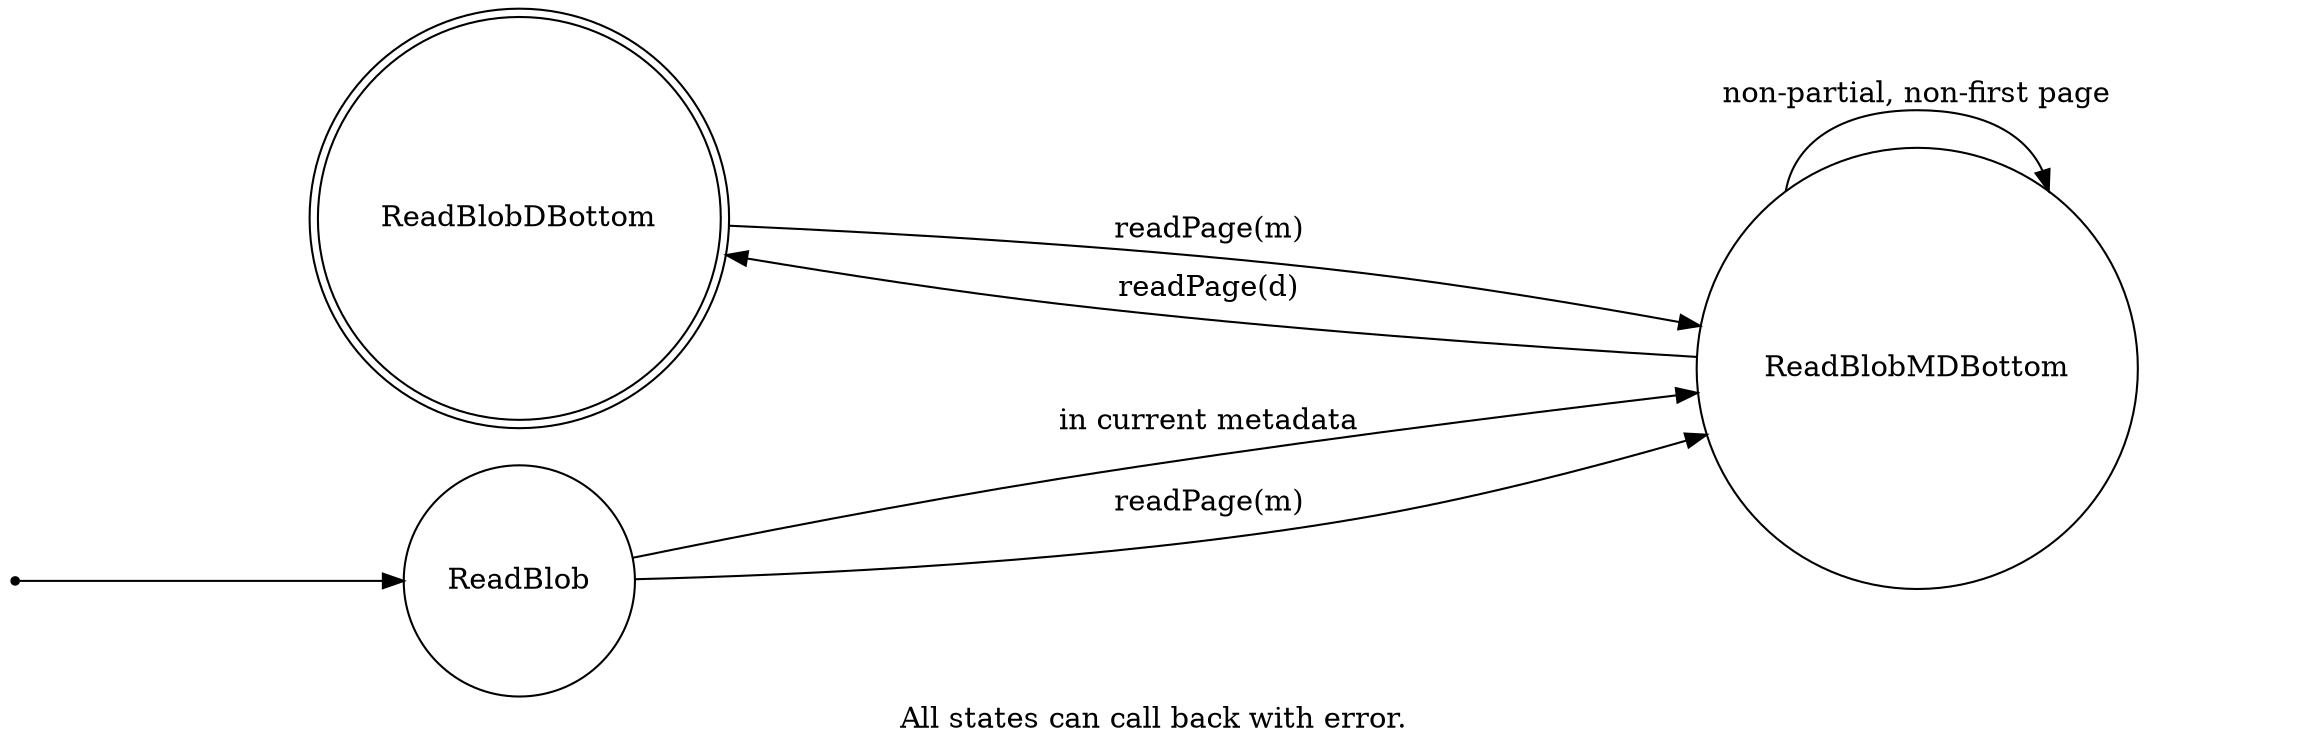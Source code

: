 digraph ReadBlob {
    rankdir=LR;
    ratio = 0.3;
    label="All states can call back with error.";
    node [shape = doublecircle]; ReadBlobDBottom;
    node [shape = point ]; qi

    node [shape = circle];
    qi -> ReadBlob;
    ReadBlob -> ReadBlobMDBottom [ label = "in current metadata" ];
    ReadBlob -> ReadBlobMDBottom  [ label = "readPage(m)" ];
    ReadBlobMDBottom -> ReadBlobMDBottom [ label = "non-partial, non-first page" ];
    ReadBlobMDBottom -> ReadBlobDBottom [ label = "readPage(d)" ];
    ReadBlobDBottom -> ReadBlobMDBottom [ label = "readPage(m)" ];
}

